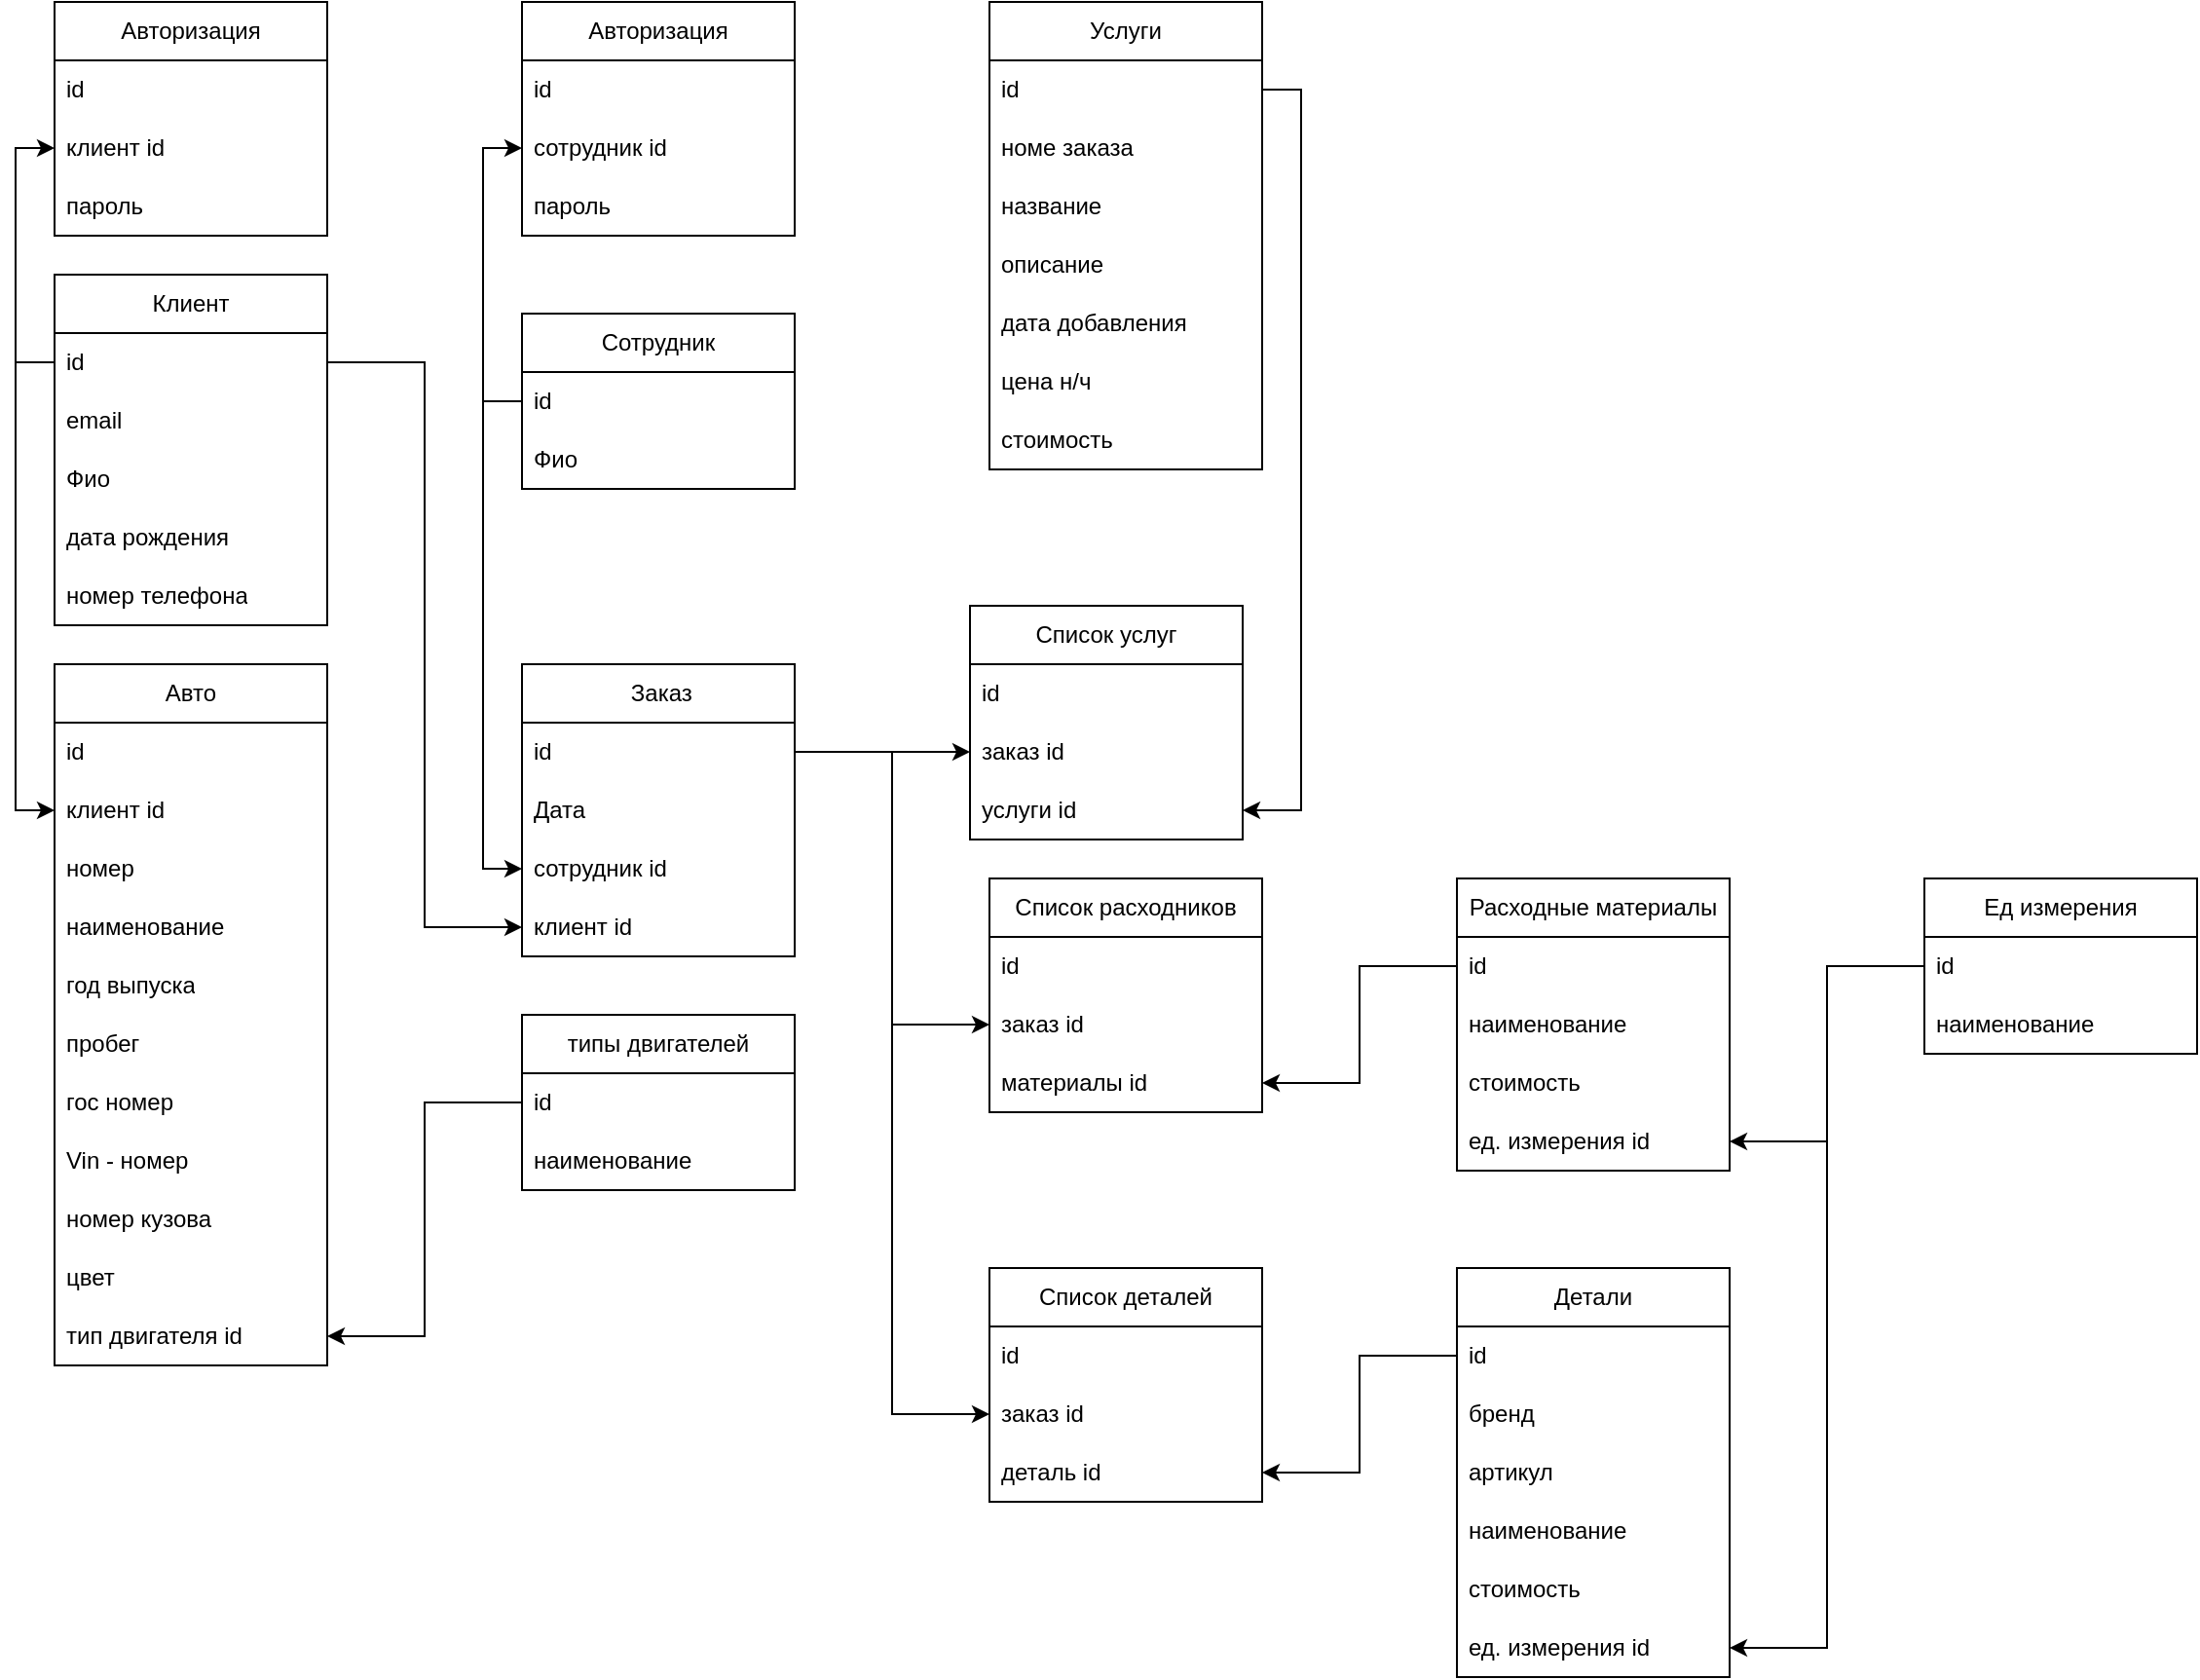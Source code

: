 <mxfile version="22.0.2" type="device">
  <diagram name="Страница — 1" id="q16hMVxAOnnX4MOy0nK6">
    <mxGraphModel dx="1552" dy="846" grid="1" gridSize="10" guides="1" tooltips="1" connect="1" arrows="1" fold="1" page="1" pageScale="1" pageWidth="827" pageHeight="1169" math="0" shadow="0">
      <root>
        <mxCell id="0" />
        <mxCell id="1" parent="0" />
        <mxCell id="fdLofAYkoKMmWaXegjoN-1" value="Клиент" style="swimlane;fontStyle=0;childLayout=stackLayout;horizontal=1;startSize=30;horizontalStack=0;resizeParent=1;resizeParentMax=0;resizeLast=0;collapsible=1;marginBottom=0;whiteSpace=wrap;html=1;" parent="1" vertex="1">
          <mxGeometry x="80" y="330" width="140" height="180" as="geometry" />
        </mxCell>
        <mxCell id="fdLofAYkoKMmWaXegjoN-2" value="id" style="text;strokeColor=none;fillColor=none;align=left;verticalAlign=middle;spacingLeft=4;spacingRight=4;overflow=hidden;points=[[0,0.5],[1,0.5]];portConstraint=eastwest;rotatable=0;whiteSpace=wrap;html=1;" parent="fdLofAYkoKMmWaXegjoN-1" vertex="1">
          <mxGeometry y="30" width="140" height="30" as="geometry" />
        </mxCell>
        <mxCell id="fdLofAYkoKMmWaXegjoN-3" value="email" style="text;strokeColor=none;fillColor=none;align=left;verticalAlign=middle;spacingLeft=4;spacingRight=4;overflow=hidden;points=[[0,0.5],[1,0.5]];portConstraint=eastwest;rotatable=0;whiteSpace=wrap;html=1;" parent="fdLofAYkoKMmWaXegjoN-1" vertex="1">
          <mxGeometry y="60" width="140" height="30" as="geometry" />
        </mxCell>
        <mxCell id="fdLofAYkoKMmWaXegjoN-4" value="Фио" style="text;strokeColor=none;fillColor=none;align=left;verticalAlign=middle;spacingLeft=4;spacingRight=4;overflow=hidden;points=[[0,0.5],[1,0.5]];portConstraint=eastwest;rotatable=0;whiteSpace=wrap;html=1;" parent="fdLofAYkoKMmWaXegjoN-1" vertex="1">
          <mxGeometry y="90" width="140" height="30" as="geometry" />
        </mxCell>
        <mxCell id="fdLofAYkoKMmWaXegjoN-25" value="дата рождения" style="text;strokeColor=none;fillColor=none;align=left;verticalAlign=middle;spacingLeft=4;spacingRight=4;overflow=hidden;points=[[0,0.5],[1,0.5]];portConstraint=eastwest;rotatable=0;whiteSpace=wrap;html=1;" parent="fdLofAYkoKMmWaXegjoN-1" vertex="1">
          <mxGeometry y="120" width="140" height="30" as="geometry" />
        </mxCell>
        <mxCell id="i_hmal8mGVhi0oWho1Ok-89" value="номер телефона" style="text;strokeColor=none;fillColor=none;align=left;verticalAlign=middle;spacingLeft=4;spacingRight=4;overflow=hidden;points=[[0,0.5],[1,0.5]];portConstraint=eastwest;rotatable=0;whiteSpace=wrap;html=1;" vertex="1" parent="fdLofAYkoKMmWaXegjoN-1">
          <mxGeometry y="150" width="140" height="30" as="geometry" />
        </mxCell>
        <mxCell id="fdLofAYkoKMmWaXegjoN-5" value="Авто" style="swimlane;fontStyle=0;childLayout=stackLayout;horizontal=1;startSize=30;horizontalStack=0;resizeParent=1;resizeParentMax=0;resizeLast=0;collapsible=1;marginBottom=0;whiteSpace=wrap;html=1;" parent="1" vertex="1">
          <mxGeometry x="80" y="530" width="140" height="360" as="geometry" />
        </mxCell>
        <mxCell id="fdLofAYkoKMmWaXegjoN-6" value="id" style="text;strokeColor=none;fillColor=none;align=left;verticalAlign=middle;spacingLeft=4;spacingRight=4;overflow=hidden;points=[[0,0.5],[1,0.5]];portConstraint=eastwest;rotatable=0;whiteSpace=wrap;html=1;" parent="fdLofAYkoKMmWaXegjoN-5" vertex="1">
          <mxGeometry y="30" width="140" height="30" as="geometry" />
        </mxCell>
        <mxCell id="i_hmal8mGVhi0oWho1Ok-14" value="клиент id" style="text;strokeColor=none;fillColor=none;align=left;verticalAlign=middle;spacingLeft=4;spacingRight=4;overflow=hidden;points=[[0,0.5],[1,0.5]];portConstraint=eastwest;rotatable=0;whiteSpace=wrap;html=1;" vertex="1" parent="fdLofAYkoKMmWaXegjoN-5">
          <mxGeometry y="60" width="140" height="30" as="geometry" />
        </mxCell>
        <mxCell id="fdLofAYkoKMmWaXegjoN-7" value="номер" style="text;strokeColor=none;fillColor=none;align=left;verticalAlign=middle;spacingLeft=4;spacingRight=4;overflow=hidden;points=[[0,0.5],[1,0.5]];portConstraint=eastwest;rotatable=0;whiteSpace=wrap;html=1;" parent="fdLofAYkoKMmWaXegjoN-5" vertex="1">
          <mxGeometry y="90" width="140" height="30" as="geometry" />
        </mxCell>
        <mxCell id="fdLofAYkoKMmWaXegjoN-8" value="наименование" style="text;strokeColor=none;fillColor=none;align=left;verticalAlign=middle;spacingLeft=4;spacingRight=4;overflow=hidden;points=[[0,0.5],[1,0.5]];portConstraint=eastwest;rotatable=0;whiteSpace=wrap;html=1;" parent="fdLofAYkoKMmWaXegjoN-5" vertex="1">
          <mxGeometry y="120" width="140" height="30" as="geometry" />
        </mxCell>
        <mxCell id="i_hmal8mGVhi0oWho1Ok-39" value="год выпуска" style="text;strokeColor=none;fillColor=none;align=left;verticalAlign=middle;spacingLeft=4;spacingRight=4;overflow=hidden;points=[[0,0.5],[1,0.5]];portConstraint=eastwest;rotatable=0;whiteSpace=wrap;html=1;" vertex="1" parent="fdLofAYkoKMmWaXegjoN-5">
          <mxGeometry y="150" width="140" height="30" as="geometry" />
        </mxCell>
        <mxCell id="i_hmal8mGVhi0oWho1Ok-40" value="пробег" style="text;strokeColor=none;fillColor=none;align=left;verticalAlign=middle;spacingLeft=4;spacingRight=4;overflow=hidden;points=[[0,0.5],[1,0.5]];portConstraint=eastwest;rotatable=0;whiteSpace=wrap;html=1;" vertex="1" parent="fdLofAYkoKMmWaXegjoN-5">
          <mxGeometry y="180" width="140" height="30" as="geometry" />
        </mxCell>
        <mxCell id="i_hmal8mGVhi0oWho1Ok-41" value="гос номер" style="text;strokeColor=none;fillColor=none;align=left;verticalAlign=middle;spacingLeft=4;spacingRight=4;overflow=hidden;points=[[0,0.5],[1,0.5]];portConstraint=eastwest;rotatable=0;whiteSpace=wrap;html=1;" vertex="1" parent="fdLofAYkoKMmWaXegjoN-5">
          <mxGeometry y="210" width="140" height="30" as="geometry" />
        </mxCell>
        <mxCell id="i_hmal8mGVhi0oWho1Ok-42" value="Vin - номер" style="text;strokeColor=none;fillColor=none;align=left;verticalAlign=middle;spacingLeft=4;spacingRight=4;overflow=hidden;points=[[0,0.5],[1,0.5]];portConstraint=eastwest;rotatable=0;whiteSpace=wrap;html=1;" vertex="1" parent="fdLofAYkoKMmWaXegjoN-5">
          <mxGeometry y="240" width="140" height="30" as="geometry" />
        </mxCell>
        <mxCell id="i_hmal8mGVhi0oWho1Ok-44" value="номер кузова" style="text;strokeColor=none;fillColor=none;align=left;verticalAlign=middle;spacingLeft=4;spacingRight=4;overflow=hidden;points=[[0,0.5],[1,0.5]];portConstraint=eastwest;rotatable=0;whiteSpace=wrap;html=1;" vertex="1" parent="fdLofAYkoKMmWaXegjoN-5">
          <mxGeometry y="270" width="140" height="30" as="geometry" />
        </mxCell>
        <mxCell id="i_hmal8mGVhi0oWho1Ok-43" value="цвет" style="text;strokeColor=none;fillColor=none;align=left;verticalAlign=middle;spacingLeft=4;spacingRight=4;overflow=hidden;points=[[0,0.5],[1,0.5]];portConstraint=eastwest;rotatable=0;whiteSpace=wrap;html=1;" vertex="1" parent="fdLofAYkoKMmWaXegjoN-5">
          <mxGeometry y="300" width="140" height="30" as="geometry" />
        </mxCell>
        <mxCell id="i_hmal8mGVhi0oWho1Ok-45" value="тип двигателя id" style="text;strokeColor=none;fillColor=none;align=left;verticalAlign=middle;spacingLeft=4;spacingRight=4;overflow=hidden;points=[[0,0.5],[1,0.5]];portConstraint=eastwest;rotatable=0;whiteSpace=wrap;html=1;" vertex="1" parent="fdLofAYkoKMmWaXegjoN-5">
          <mxGeometry y="330" width="140" height="30" as="geometry" />
        </mxCell>
        <mxCell id="fdLofAYkoKMmWaXegjoN-9" value="Сотрудник" style="swimlane;fontStyle=0;childLayout=stackLayout;horizontal=1;startSize=30;horizontalStack=0;resizeParent=1;resizeParentMax=0;resizeLast=0;collapsible=1;marginBottom=0;whiteSpace=wrap;html=1;" parent="1" vertex="1">
          <mxGeometry x="320" y="350" width="140" height="90" as="geometry" />
        </mxCell>
        <mxCell id="fdLofAYkoKMmWaXegjoN-10" value="id" style="text;strokeColor=none;fillColor=none;align=left;verticalAlign=middle;spacingLeft=4;spacingRight=4;overflow=hidden;points=[[0,0.5],[1,0.5]];portConstraint=eastwest;rotatable=0;whiteSpace=wrap;html=1;" parent="fdLofAYkoKMmWaXegjoN-9" vertex="1">
          <mxGeometry y="30" width="140" height="30" as="geometry" />
        </mxCell>
        <mxCell id="fdLofAYkoKMmWaXegjoN-11" value="Фио" style="text;strokeColor=none;fillColor=none;align=left;verticalAlign=middle;spacingLeft=4;spacingRight=4;overflow=hidden;points=[[0,0.5],[1,0.5]];portConstraint=eastwest;rotatable=0;whiteSpace=wrap;html=1;" parent="fdLofAYkoKMmWaXegjoN-9" vertex="1">
          <mxGeometry y="60" width="140" height="30" as="geometry" />
        </mxCell>
        <mxCell id="fdLofAYkoKMmWaXegjoN-13" value="Авторизация" style="swimlane;fontStyle=0;childLayout=stackLayout;horizontal=1;startSize=30;horizontalStack=0;resizeParent=1;resizeParentMax=0;resizeLast=0;collapsible=1;marginBottom=0;whiteSpace=wrap;html=1;" parent="1" vertex="1">
          <mxGeometry x="80" y="190" width="140" height="120" as="geometry" />
        </mxCell>
        <mxCell id="fdLofAYkoKMmWaXegjoN-14" value="id" style="text;strokeColor=none;fillColor=none;align=left;verticalAlign=middle;spacingLeft=4;spacingRight=4;overflow=hidden;points=[[0,0.5],[1,0.5]];portConstraint=eastwest;rotatable=0;whiteSpace=wrap;html=1;" parent="fdLofAYkoKMmWaXegjoN-13" vertex="1">
          <mxGeometry y="30" width="140" height="30" as="geometry" />
        </mxCell>
        <mxCell id="fdLofAYkoKMmWaXegjoN-15" value="клиент id" style="text;strokeColor=none;fillColor=none;align=left;verticalAlign=middle;spacingLeft=4;spacingRight=4;overflow=hidden;points=[[0,0.5],[1,0.5]];portConstraint=eastwest;rotatable=0;whiteSpace=wrap;html=1;" parent="fdLofAYkoKMmWaXegjoN-13" vertex="1">
          <mxGeometry y="60" width="140" height="30" as="geometry" />
        </mxCell>
        <mxCell id="fdLofAYkoKMmWaXegjoN-16" value="пароль" style="text;strokeColor=none;fillColor=none;align=left;verticalAlign=middle;spacingLeft=4;spacingRight=4;overflow=hidden;points=[[0,0.5],[1,0.5]];portConstraint=eastwest;rotatable=0;whiteSpace=wrap;html=1;" parent="fdLofAYkoKMmWaXegjoN-13" vertex="1">
          <mxGeometry y="90" width="140" height="30" as="geometry" />
        </mxCell>
        <mxCell id="fdLofAYkoKMmWaXegjoN-17" value="&amp;nbsp;Заказ" style="swimlane;fontStyle=0;childLayout=stackLayout;horizontal=1;startSize=30;horizontalStack=0;resizeParent=1;resizeParentMax=0;resizeLast=0;collapsible=1;marginBottom=0;whiteSpace=wrap;html=1;" parent="1" vertex="1">
          <mxGeometry x="320" y="530" width="140" height="150" as="geometry" />
        </mxCell>
        <mxCell id="fdLofAYkoKMmWaXegjoN-18" value="id" style="text;strokeColor=none;fillColor=none;align=left;verticalAlign=middle;spacingLeft=4;spacingRight=4;overflow=hidden;points=[[0,0.5],[1,0.5]];portConstraint=eastwest;rotatable=0;whiteSpace=wrap;html=1;" parent="fdLofAYkoKMmWaXegjoN-17" vertex="1">
          <mxGeometry y="30" width="140" height="30" as="geometry" />
        </mxCell>
        <mxCell id="fdLofAYkoKMmWaXegjoN-19" value="Дата" style="text;strokeColor=none;fillColor=none;align=left;verticalAlign=middle;spacingLeft=4;spacingRight=4;overflow=hidden;points=[[0,0.5],[1,0.5]];portConstraint=eastwest;rotatable=0;whiteSpace=wrap;html=1;" parent="fdLofAYkoKMmWaXegjoN-17" vertex="1">
          <mxGeometry y="60" width="140" height="30" as="geometry" />
        </mxCell>
        <mxCell id="i_hmal8mGVhi0oWho1Ok-17" value="сотрудник id" style="text;strokeColor=none;fillColor=none;align=left;verticalAlign=middle;spacingLeft=4;spacingRight=4;overflow=hidden;points=[[0,0.5],[1,0.5]];portConstraint=eastwest;rotatable=0;whiteSpace=wrap;html=1;" vertex="1" parent="fdLofAYkoKMmWaXegjoN-17">
          <mxGeometry y="90" width="140" height="30" as="geometry" />
        </mxCell>
        <mxCell id="fdLofAYkoKMmWaXegjoN-20" value="клиент id" style="text;strokeColor=none;fillColor=none;align=left;verticalAlign=middle;spacingLeft=4;spacingRight=4;overflow=hidden;points=[[0,0.5],[1,0.5]];portConstraint=eastwest;rotatable=0;whiteSpace=wrap;html=1;" parent="fdLofAYkoKMmWaXegjoN-17" vertex="1">
          <mxGeometry y="120" width="140" height="30" as="geometry" />
        </mxCell>
        <mxCell id="fdLofAYkoKMmWaXegjoN-21" value="Услуги" style="swimlane;fontStyle=0;childLayout=stackLayout;horizontal=1;startSize=30;horizontalStack=0;resizeParent=1;resizeParentMax=0;resizeLast=0;collapsible=1;marginBottom=0;whiteSpace=wrap;html=1;" parent="1" vertex="1">
          <mxGeometry x="560" y="190" width="140" height="240" as="geometry" />
        </mxCell>
        <mxCell id="fdLofAYkoKMmWaXegjoN-22" value="id" style="text;strokeColor=none;fillColor=none;align=left;verticalAlign=middle;spacingLeft=4;spacingRight=4;overflow=hidden;points=[[0,0.5],[1,0.5]];portConstraint=eastwest;rotatable=0;whiteSpace=wrap;html=1;" parent="fdLofAYkoKMmWaXegjoN-21" vertex="1">
          <mxGeometry y="30" width="140" height="30" as="geometry" />
        </mxCell>
        <mxCell id="i_hmal8mGVhi0oWho1Ok-4" value="номе заказа" style="text;strokeColor=none;fillColor=none;align=left;verticalAlign=middle;spacingLeft=4;spacingRight=4;overflow=hidden;points=[[0,0.5],[1,0.5]];portConstraint=eastwest;rotatable=0;whiteSpace=wrap;html=1;" vertex="1" parent="fdLofAYkoKMmWaXegjoN-21">
          <mxGeometry y="60" width="140" height="30" as="geometry" />
        </mxCell>
        <mxCell id="fdLofAYkoKMmWaXegjoN-23" value="название" style="text;strokeColor=none;fillColor=none;align=left;verticalAlign=middle;spacingLeft=4;spacingRight=4;overflow=hidden;points=[[0,0.5],[1,0.5]];portConstraint=eastwest;rotatable=0;whiteSpace=wrap;html=1;" parent="fdLofAYkoKMmWaXegjoN-21" vertex="1">
          <mxGeometry y="90" width="140" height="30" as="geometry" />
        </mxCell>
        <mxCell id="fdLofAYkoKMmWaXegjoN-24" value="описание" style="text;strokeColor=none;fillColor=none;align=left;verticalAlign=middle;spacingLeft=4;spacingRight=4;overflow=hidden;points=[[0,0.5],[1,0.5]];portConstraint=eastwest;rotatable=0;whiteSpace=wrap;html=1;" parent="fdLofAYkoKMmWaXegjoN-21" vertex="1">
          <mxGeometry y="120" width="140" height="30" as="geometry" />
        </mxCell>
        <mxCell id="i_hmal8mGVhi0oWho1Ok-1" value="дата добавления" style="text;strokeColor=none;fillColor=none;align=left;verticalAlign=middle;spacingLeft=4;spacingRight=4;overflow=hidden;points=[[0,0.5],[1,0.5]];portConstraint=eastwest;rotatable=0;whiteSpace=wrap;html=1;" vertex="1" parent="fdLofAYkoKMmWaXegjoN-21">
          <mxGeometry y="150" width="140" height="30" as="geometry" />
        </mxCell>
        <mxCell id="i_hmal8mGVhi0oWho1Ok-2" value="цена н/ч" style="text;strokeColor=none;fillColor=none;align=left;verticalAlign=middle;spacingLeft=4;spacingRight=4;overflow=hidden;points=[[0,0.5],[1,0.5]];portConstraint=eastwest;rotatable=0;whiteSpace=wrap;html=1;" vertex="1" parent="fdLofAYkoKMmWaXegjoN-21">
          <mxGeometry y="180" width="140" height="30" as="geometry" />
        </mxCell>
        <mxCell id="i_hmal8mGVhi0oWho1Ok-38" value="стоимость" style="text;strokeColor=none;fillColor=none;align=left;verticalAlign=middle;spacingLeft=4;spacingRight=4;overflow=hidden;points=[[0,0.5],[1,0.5]];portConstraint=eastwest;rotatable=0;whiteSpace=wrap;html=1;" vertex="1" parent="fdLofAYkoKMmWaXegjoN-21">
          <mxGeometry y="210" width="140" height="30" as="geometry" />
        </mxCell>
        <mxCell id="i_hmal8mGVhi0oWho1Ok-13" style="edgeStyle=orthogonalEdgeStyle;rounded=0;orthogonalLoop=1;jettySize=auto;html=1;exitX=0;exitY=0.5;exitDx=0;exitDy=0;entryX=0;entryY=0.5;entryDx=0;entryDy=0;" edge="1" parent="1" source="fdLofAYkoKMmWaXegjoN-2" target="fdLofAYkoKMmWaXegjoN-15">
          <mxGeometry relative="1" as="geometry" />
        </mxCell>
        <mxCell id="i_hmal8mGVhi0oWho1Ok-15" style="edgeStyle=orthogonalEdgeStyle;rounded=0;orthogonalLoop=1;jettySize=auto;html=1;exitX=0;exitY=0.5;exitDx=0;exitDy=0;entryX=0;entryY=0.5;entryDx=0;entryDy=0;" edge="1" parent="1" source="fdLofAYkoKMmWaXegjoN-2" target="i_hmal8mGVhi0oWho1Ok-14">
          <mxGeometry relative="1" as="geometry" />
        </mxCell>
        <mxCell id="i_hmal8mGVhi0oWho1Ok-16" style="edgeStyle=orthogonalEdgeStyle;rounded=0;orthogonalLoop=1;jettySize=auto;html=1;exitX=1;exitY=0.5;exitDx=0;exitDy=0;entryX=0;entryY=0.5;entryDx=0;entryDy=0;" edge="1" parent="1" source="fdLofAYkoKMmWaXegjoN-2" target="fdLofAYkoKMmWaXegjoN-20">
          <mxGeometry relative="1" as="geometry" />
        </mxCell>
        <mxCell id="i_hmal8mGVhi0oWho1Ok-18" style="edgeStyle=orthogonalEdgeStyle;rounded=0;orthogonalLoop=1;jettySize=auto;html=1;exitX=0;exitY=0.5;exitDx=0;exitDy=0;entryX=0;entryY=0.5;entryDx=0;entryDy=0;" edge="1" parent="1" source="fdLofAYkoKMmWaXegjoN-10" target="i_hmal8mGVhi0oWho1Ok-17">
          <mxGeometry relative="1" as="geometry" />
        </mxCell>
        <mxCell id="i_hmal8mGVhi0oWho1Ok-20" value="Список услуг" style="swimlane;fontStyle=0;childLayout=stackLayout;horizontal=1;startSize=30;horizontalStack=0;resizeParent=1;resizeParentMax=0;resizeLast=0;collapsible=1;marginBottom=0;whiteSpace=wrap;html=1;" vertex="1" parent="1">
          <mxGeometry x="550" y="500" width="140" height="120" as="geometry" />
        </mxCell>
        <mxCell id="i_hmal8mGVhi0oWho1Ok-21" value="id" style="text;strokeColor=none;fillColor=none;align=left;verticalAlign=middle;spacingLeft=4;spacingRight=4;overflow=hidden;points=[[0,0.5],[1,0.5]];portConstraint=eastwest;rotatable=0;whiteSpace=wrap;html=1;" vertex="1" parent="i_hmal8mGVhi0oWho1Ok-20">
          <mxGeometry y="30" width="140" height="30" as="geometry" />
        </mxCell>
        <mxCell id="i_hmal8mGVhi0oWho1Ok-22" value="заказ id" style="text;strokeColor=none;fillColor=none;align=left;verticalAlign=middle;spacingLeft=4;spacingRight=4;overflow=hidden;points=[[0,0.5],[1,0.5]];portConstraint=eastwest;rotatable=0;whiteSpace=wrap;html=1;" vertex="1" parent="i_hmal8mGVhi0oWho1Ok-20">
          <mxGeometry y="60" width="140" height="30" as="geometry" />
        </mxCell>
        <mxCell id="i_hmal8mGVhi0oWho1Ok-25" value="услуги id" style="text;strokeColor=none;fillColor=none;align=left;verticalAlign=middle;spacingLeft=4;spacingRight=4;overflow=hidden;points=[[0,0.5],[1,0.5]];portConstraint=eastwest;rotatable=0;whiteSpace=wrap;html=1;" vertex="1" parent="i_hmal8mGVhi0oWho1Ok-20">
          <mxGeometry y="90" width="140" height="30" as="geometry" />
        </mxCell>
        <mxCell id="i_hmal8mGVhi0oWho1Ok-24" style="edgeStyle=orthogonalEdgeStyle;rounded=0;orthogonalLoop=1;jettySize=auto;html=1;exitX=1;exitY=0.5;exitDx=0;exitDy=0;entryX=0;entryY=0.5;entryDx=0;entryDy=0;" edge="1" parent="1" source="fdLofAYkoKMmWaXegjoN-18" target="i_hmal8mGVhi0oWho1Ok-22">
          <mxGeometry relative="1" as="geometry" />
        </mxCell>
        <mxCell id="i_hmal8mGVhi0oWho1Ok-26" style="edgeStyle=orthogonalEdgeStyle;rounded=0;orthogonalLoop=1;jettySize=auto;html=1;exitX=1;exitY=0.5;exitDx=0;exitDy=0;entryX=1;entryY=0.5;entryDx=0;entryDy=0;" edge="1" parent="1" source="fdLofAYkoKMmWaXegjoN-22" target="i_hmal8mGVhi0oWho1Ok-25">
          <mxGeometry relative="1" as="geometry" />
        </mxCell>
        <mxCell id="i_hmal8mGVhi0oWho1Ok-27" value="Авторизация" style="swimlane;fontStyle=0;childLayout=stackLayout;horizontal=1;startSize=30;horizontalStack=0;resizeParent=1;resizeParentMax=0;resizeLast=0;collapsible=1;marginBottom=0;whiteSpace=wrap;html=1;" vertex="1" parent="1">
          <mxGeometry x="320" y="190" width="140" height="120" as="geometry" />
        </mxCell>
        <mxCell id="i_hmal8mGVhi0oWho1Ok-28" value="id" style="text;strokeColor=none;fillColor=none;align=left;verticalAlign=middle;spacingLeft=4;spacingRight=4;overflow=hidden;points=[[0,0.5],[1,0.5]];portConstraint=eastwest;rotatable=0;whiteSpace=wrap;html=1;" vertex="1" parent="i_hmal8mGVhi0oWho1Ok-27">
          <mxGeometry y="30" width="140" height="30" as="geometry" />
        </mxCell>
        <mxCell id="i_hmal8mGVhi0oWho1Ok-29" value="сотрудник id" style="text;strokeColor=none;fillColor=none;align=left;verticalAlign=middle;spacingLeft=4;spacingRight=4;overflow=hidden;points=[[0,0.5],[1,0.5]];portConstraint=eastwest;rotatable=0;whiteSpace=wrap;html=1;" vertex="1" parent="i_hmal8mGVhi0oWho1Ok-27">
          <mxGeometry y="60" width="140" height="30" as="geometry" />
        </mxCell>
        <mxCell id="i_hmal8mGVhi0oWho1Ok-30" value="пароль" style="text;strokeColor=none;fillColor=none;align=left;verticalAlign=middle;spacingLeft=4;spacingRight=4;overflow=hidden;points=[[0,0.5],[1,0.5]];portConstraint=eastwest;rotatable=0;whiteSpace=wrap;html=1;" vertex="1" parent="i_hmal8mGVhi0oWho1Ok-27">
          <mxGeometry y="90" width="140" height="30" as="geometry" />
        </mxCell>
        <mxCell id="i_hmal8mGVhi0oWho1Ok-32" style="edgeStyle=orthogonalEdgeStyle;rounded=0;orthogonalLoop=1;jettySize=auto;html=1;exitX=0;exitY=0.5;exitDx=0;exitDy=0;entryX=0;entryY=0.5;entryDx=0;entryDy=0;" edge="1" parent="1" source="fdLofAYkoKMmWaXegjoN-10" target="i_hmal8mGVhi0oWho1Ok-29">
          <mxGeometry relative="1" as="geometry" />
        </mxCell>
        <mxCell id="i_hmal8mGVhi0oWho1Ok-33" value="Расходные материалы" style="swimlane;fontStyle=0;childLayout=stackLayout;horizontal=1;startSize=30;horizontalStack=0;resizeParent=1;resizeParentMax=0;resizeLast=0;collapsible=1;marginBottom=0;whiteSpace=wrap;html=1;" vertex="1" parent="1">
          <mxGeometry x="800" y="640" width="140" height="150" as="geometry" />
        </mxCell>
        <mxCell id="i_hmal8mGVhi0oWho1Ok-34" value="id" style="text;strokeColor=none;fillColor=none;align=left;verticalAlign=middle;spacingLeft=4;spacingRight=4;overflow=hidden;points=[[0,0.5],[1,0.5]];portConstraint=eastwest;rotatable=0;whiteSpace=wrap;html=1;" vertex="1" parent="i_hmal8mGVhi0oWho1Ok-33">
          <mxGeometry y="30" width="140" height="30" as="geometry" />
        </mxCell>
        <mxCell id="i_hmal8mGVhi0oWho1Ok-35" value="наименование" style="text;strokeColor=none;fillColor=none;align=left;verticalAlign=middle;spacingLeft=4;spacingRight=4;overflow=hidden;points=[[0,0.5],[1,0.5]];portConstraint=eastwest;rotatable=0;whiteSpace=wrap;html=1;" vertex="1" parent="i_hmal8mGVhi0oWho1Ok-33">
          <mxGeometry y="60" width="140" height="30" as="geometry" />
        </mxCell>
        <mxCell id="i_hmal8mGVhi0oWho1Ok-37" value="стоимость" style="text;strokeColor=none;fillColor=none;align=left;verticalAlign=middle;spacingLeft=4;spacingRight=4;overflow=hidden;points=[[0,0.5],[1,0.5]];portConstraint=eastwest;rotatable=0;whiteSpace=wrap;html=1;" vertex="1" parent="i_hmal8mGVhi0oWho1Ok-33">
          <mxGeometry y="90" width="140" height="30" as="geometry" />
        </mxCell>
        <mxCell id="i_hmal8mGVhi0oWho1Ok-79" value="ед. измерения id" style="text;strokeColor=none;fillColor=none;align=left;verticalAlign=middle;spacingLeft=4;spacingRight=4;overflow=hidden;points=[[0,0.5],[1,0.5]];portConstraint=eastwest;rotatable=0;whiteSpace=wrap;html=1;" vertex="1" parent="i_hmal8mGVhi0oWho1Ok-33">
          <mxGeometry y="120" width="140" height="30" as="geometry" />
        </mxCell>
        <mxCell id="i_hmal8mGVhi0oWho1Ok-46" value="типы двигателей" style="swimlane;fontStyle=0;childLayout=stackLayout;horizontal=1;startSize=30;horizontalStack=0;resizeParent=1;resizeParentMax=0;resizeLast=0;collapsible=1;marginBottom=0;whiteSpace=wrap;html=1;" vertex="1" parent="1">
          <mxGeometry x="320" y="710" width="140" height="90" as="geometry" />
        </mxCell>
        <mxCell id="i_hmal8mGVhi0oWho1Ok-47" value="id" style="text;strokeColor=none;fillColor=none;align=left;verticalAlign=middle;spacingLeft=4;spacingRight=4;overflow=hidden;points=[[0,0.5],[1,0.5]];portConstraint=eastwest;rotatable=0;whiteSpace=wrap;html=1;" vertex="1" parent="i_hmal8mGVhi0oWho1Ok-46">
          <mxGeometry y="30" width="140" height="30" as="geometry" />
        </mxCell>
        <mxCell id="i_hmal8mGVhi0oWho1Ok-48" value="наименование" style="text;strokeColor=none;fillColor=none;align=left;verticalAlign=middle;spacingLeft=4;spacingRight=4;overflow=hidden;points=[[0,0.5],[1,0.5]];portConstraint=eastwest;rotatable=0;whiteSpace=wrap;html=1;" vertex="1" parent="i_hmal8mGVhi0oWho1Ok-46">
          <mxGeometry y="60" width="140" height="30" as="geometry" />
        </mxCell>
        <mxCell id="i_hmal8mGVhi0oWho1Ok-50" style="edgeStyle=orthogonalEdgeStyle;rounded=0;orthogonalLoop=1;jettySize=auto;html=1;exitX=0;exitY=0.5;exitDx=0;exitDy=0;entryX=1;entryY=0.5;entryDx=0;entryDy=0;" edge="1" parent="1" source="i_hmal8mGVhi0oWho1Ok-47" target="i_hmal8mGVhi0oWho1Ok-45">
          <mxGeometry relative="1" as="geometry" />
        </mxCell>
        <mxCell id="i_hmal8mGVhi0oWho1Ok-51" value="Список расходников" style="swimlane;fontStyle=0;childLayout=stackLayout;horizontal=1;startSize=30;horizontalStack=0;resizeParent=1;resizeParentMax=0;resizeLast=0;collapsible=1;marginBottom=0;whiteSpace=wrap;html=1;" vertex="1" parent="1">
          <mxGeometry x="560" y="640" width="140" height="120" as="geometry" />
        </mxCell>
        <mxCell id="i_hmal8mGVhi0oWho1Ok-52" value="id" style="text;strokeColor=none;fillColor=none;align=left;verticalAlign=middle;spacingLeft=4;spacingRight=4;overflow=hidden;points=[[0,0.5],[1,0.5]];portConstraint=eastwest;rotatable=0;whiteSpace=wrap;html=1;" vertex="1" parent="i_hmal8mGVhi0oWho1Ok-51">
          <mxGeometry y="30" width="140" height="30" as="geometry" />
        </mxCell>
        <mxCell id="i_hmal8mGVhi0oWho1Ok-53" value="заказ id" style="text;strokeColor=none;fillColor=none;align=left;verticalAlign=middle;spacingLeft=4;spacingRight=4;overflow=hidden;points=[[0,0.5],[1,0.5]];portConstraint=eastwest;rotatable=0;whiteSpace=wrap;html=1;" vertex="1" parent="i_hmal8mGVhi0oWho1Ok-51">
          <mxGeometry y="60" width="140" height="30" as="geometry" />
        </mxCell>
        <mxCell id="i_hmal8mGVhi0oWho1Ok-54" value="материалы id" style="text;strokeColor=none;fillColor=none;align=left;verticalAlign=middle;spacingLeft=4;spacingRight=4;overflow=hidden;points=[[0,0.5],[1,0.5]];portConstraint=eastwest;rotatable=0;whiteSpace=wrap;html=1;" vertex="1" parent="i_hmal8mGVhi0oWho1Ok-51">
          <mxGeometry y="90" width="140" height="30" as="geometry" />
        </mxCell>
        <mxCell id="i_hmal8mGVhi0oWho1Ok-57" style="edgeStyle=orthogonalEdgeStyle;rounded=0;orthogonalLoop=1;jettySize=auto;html=1;exitX=1;exitY=0.5;exitDx=0;exitDy=0;entryX=0;entryY=0.5;entryDx=0;entryDy=0;" edge="1" parent="1" source="fdLofAYkoKMmWaXegjoN-18" target="i_hmal8mGVhi0oWho1Ok-53">
          <mxGeometry relative="1" as="geometry" />
        </mxCell>
        <mxCell id="i_hmal8mGVhi0oWho1Ok-58" value="Детали" style="swimlane;fontStyle=0;childLayout=stackLayout;horizontal=1;startSize=30;horizontalStack=0;resizeParent=1;resizeParentMax=0;resizeLast=0;collapsible=1;marginBottom=0;whiteSpace=wrap;html=1;" vertex="1" parent="1">
          <mxGeometry x="800" y="840" width="140" height="210" as="geometry" />
        </mxCell>
        <mxCell id="i_hmal8mGVhi0oWho1Ok-59" value="id" style="text;strokeColor=none;fillColor=none;align=left;verticalAlign=middle;spacingLeft=4;spacingRight=4;overflow=hidden;points=[[0,0.5],[1,0.5]];portConstraint=eastwest;rotatable=0;whiteSpace=wrap;html=1;" vertex="1" parent="i_hmal8mGVhi0oWho1Ok-58">
          <mxGeometry y="30" width="140" height="30" as="geometry" />
        </mxCell>
        <mxCell id="i_hmal8mGVhi0oWho1Ok-81" value="бренд" style="text;strokeColor=none;fillColor=none;align=left;verticalAlign=middle;spacingLeft=4;spacingRight=4;overflow=hidden;points=[[0,0.5],[1,0.5]];portConstraint=eastwest;rotatable=0;whiteSpace=wrap;html=1;" vertex="1" parent="i_hmal8mGVhi0oWho1Ok-58">
          <mxGeometry y="60" width="140" height="30" as="geometry" />
        </mxCell>
        <mxCell id="i_hmal8mGVhi0oWho1Ok-80" value="артикул" style="text;strokeColor=none;fillColor=none;align=left;verticalAlign=middle;spacingLeft=4;spacingRight=4;overflow=hidden;points=[[0,0.5],[1,0.5]];portConstraint=eastwest;rotatable=0;whiteSpace=wrap;html=1;" vertex="1" parent="i_hmal8mGVhi0oWho1Ok-58">
          <mxGeometry y="90" width="140" height="30" as="geometry" />
        </mxCell>
        <mxCell id="i_hmal8mGVhi0oWho1Ok-60" value="наименование" style="text;strokeColor=none;fillColor=none;align=left;verticalAlign=middle;spacingLeft=4;spacingRight=4;overflow=hidden;points=[[0,0.5],[1,0.5]];portConstraint=eastwest;rotatable=0;whiteSpace=wrap;html=1;" vertex="1" parent="i_hmal8mGVhi0oWho1Ok-58">
          <mxGeometry y="120" width="140" height="30" as="geometry" />
        </mxCell>
        <mxCell id="i_hmal8mGVhi0oWho1Ok-61" value="стоимость" style="text;strokeColor=none;fillColor=none;align=left;verticalAlign=middle;spacingLeft=4;spacingRight=4;overflow=hidden;points=[[0,0.5],[1,0.5]];portConstraint=eastwest;rotatable=0;whiteSpace=wrap;html=1;" vertex="1" parent="i_hmal8mGVhi0oWho1Ok-58">
          <mxGeometry y="150" width="140" height="30" as="geometry" />
        </mxCell>
        <mxCell id="i_hmal8mGVhi0oWho1Ok-78" value="ед. измерения id" style="text;strokeColor=none;fillColor=none;align=left;verticalAlign=middle;spacingLeft=4;spacingRight=4;overflow=hidden;points=[[0,0.5],[1,0.5]];portConstraint=eastwest;rotatable=0;whiteSpace=wrap;html=1;" vertex="1" parent="i_hmal8mGVhi0oWho1Ok-58">
          <mxGeometry y="180" width="140" height="30" as="geometry" />
        </mxCell>
        <mxCell id="i_hmal8mGVhi0oWho1Ok-62" value="Список деталей" style="swimlane;fontStyle=0;childLayout=stackLayout;horizontal=1;startSize=30;horizontalStack=0;resizeParent=1;resizeParentMax=0;resizeLast=0;collapsible=1;marginBottom=0;whiteSpace=wrap;html=1;" vertex="1" parent="1">
          <mxGeometry x="560" y="840" width="140" height="120" as="geometry" />
        </mxCell>
        <mxCell id="i_hmal8mGVhi0oWho1Ok-63" value="id" style="text;strokeColor=none;fillColor=none;align=left;verticalAlign=middle;spacingLeft=4;spacingRight=4;overflow=hidden;points=[[0,0.5],[1,0.5]];portConstraint=eastwest;rotatable=0;whiteSpace=wrap;html=1;" vertex="1" parent="i_hmal8mGVhi0oWho1Ok-62">
          <mxGeometry y="30" width="140" height="30" as="geometry" />
        </mxCell>
        <mxCell id="i_hmal8mGVhi0oWho1Ok-64" value="заказ id" style="text;strokeColor=none;fillColor=none;align=left;verticalAlign=middle;spacingLeft=4;spacingRight=4;overflow=hidden;points=[[0,0.5],[1,0.5]];portConstraint=eastwest;rotatable=0;whiteSpace=wrap;html=1;" vertex="1" parent="i_hmal8mGVhi0oWho1Ok-62">
          <mxGeometry y="60" width="140" height="30" as="geometry" />
        </mxCell>
        <mxCell id="i_hmal8mGVhi0oWho1Ok-65" value="деталь id" style="text;strokeColor=none;fillColor=none;align=left;verticalAlign=middle;spacingLeft=4;spacingRight=4;overflow=hidden;points=[[0,0.5],[1,0.5]];portConstraint=eastwest;rotatable=0;whiteSpace=wrap;html=1;" vertex="1" parent="i_hmal8mGVhi0oWho1Ok-62">
          <mxGeometry y="90" width="140" height="30" as="geometry" />
        </mxCell>
        <mxCell id="i_hmal8mGVhi0oWho1Ok-67" style="edgeStyle=orthogonalEdgeStyle;rounded=0;orthogonalLoop=1;jettySize=auto;html=1;exitX=0;exitY=0.5;exitDx=0;exitDy=0;entryX=1;entryY=0.5;entryDx=0;entryDy=0;" edge="1" parent="1" source="i_hmal8mGVhi0oWho1Ok-34" target="i_hmal8mGVhi0oWho1Ok-54">
          <mxGeometry relative="1" as="geometry" />
        </mxCell>
        <mxCell id="i_hmal8mGVhi0oWho1Ok-68" style="edgeStyle=orthogonalEdgeStyle;rounded=0;orthogonalLoop=1;jettySize=auto;html=1;exitX=0;exitY=0.5;exitDx=0;exitDy=0;entryX=1;entryY=0.5;entryDx=0;entryDy=0;" edge="1" parent="1" source="i_hmal8mGVhi0oWho1Ok-59" target="i_hmal8mGVhi0oWho1Ok-65">
          <mxGeometry relative="1" as="geometry" />
        </mxCell>
        <mxCell id="i_hmal8mGVhi0oWho1Ok-69" style="edgeStyle=orthogonalEdgeStyle;rounded=0;orthogonalLoop=1;jettySize=auto;html=1;exitX=1;exitY=0.5;exitDx=0;exitDy=0;entryX=0;entryY=0.5;entryDx=0;entryDy=0;" edge="1" parent="1" source="fdLofAYkoKMmWaXegjoN-18" target="i_hmal8mGVhi0oWho1Ok-64">
          <mxGeometry relative="1" as="geometry" />
        </mxCell>
        <mxCell id="i_hmal8mGVhi0oWho1Ok-84" value="Ед измерения" style="swimlane;fontStyle=0;childLayout=stackLayout;horizontal=1;startSize=30;horizontalStack=0;resizeParent=1;resizeParentMax=0;resizeLast=0;collapsible=1;marginBottom=0;whiteSpace=wrap;html=1;" vertex="1" parent="1">
          <mxGeometry x="1040" y="640" width="140" height="90" as="geometry" />
        </mxCell>
        <mxCell id="i_hmal8mGVhi0oWho1Ok-85" value="id" style="text;strokeColor=none;fillColor=none;align=left;verticalAlign=middle;spacingLeft=4;spacingRight=4;overflow=hidden;points=[[0,0.5],[1,0.5]];portConstraint=eastwest;rotatable=0;whiteSpace=wrap;html=1;" vertex="1" parent="i_hmal8mGVhi0oWho1Ok-84">
          <mxGeometry y="30" width="140" height="30" as="geometry" />
        </mxCell>
        <mxCell id="i_hmal8mGVhi0oWho1Ok-86" value="наименование" style="text;strokeColor=none;fillColor=none;align=left;verticalAlign=middle;spacingLeft=4;spacingRight=4;overflow=hidden;points=[[0,0.5],[1,0.5]];portConstraint=eastwest;rotatable=0;whiteSpace=wrap;html=1;" vertex="1" parent="i_hmal8mGVhi0oWho1Ok-84">
          <mxGeometry y="60" width="140" height="30" as="geometry" />
        </mxCell>
        <mxCell id="i_hmal8mGVhi0oWho1Ok-87" style="edgeStyle=orthogonalEdgeStyle;rounded=0;orthogonalLoop=1;jettySize=auto;html=1;exitX=0;exitY=0.5;exitDx=0;exitDy=0;entryX=1;entryY=0.5;entryDx=0;entryDy=0;" edge="1" parent="1" source="i_hmal8mGVhi0oWho1Ok-85" target="i_hmal8mGVhi0oWho1Ok-79">
          <mxGeometry relative="1" as="geometry" />
        </mxCell>
        <mxCell id="i_hmal8mGVhi0oWho1Ok-88" style="edgeStyle=orthogonalEdgeStyle;rounded=0;orthogonalLoop=1;jettySize=auto;html=1;exitX=0;exitY=0.5;exitDx=0;exitDy=0;entryX=1;entryY=0.5;entryDx=0;entryDy=0;" edge="1" parent="1" source="i_hmal8mGVhi0oWho1Ok-85" target="i_hmal8mGVhi0oWho1Ok-78">
          <mxGeometry relative="1" as="geometry" />
        </mxCell>
      </root>
    </mxGraphModel>
  </diagram>
</mxfile>
